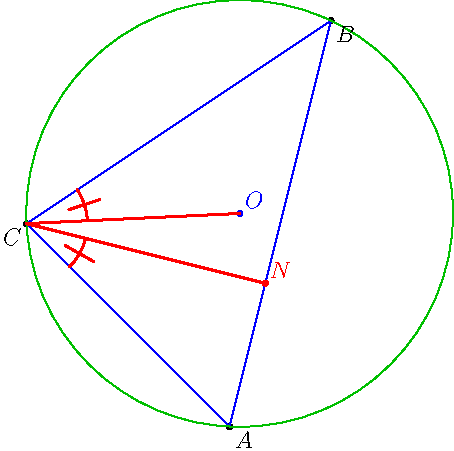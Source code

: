 import geometry;
import math;
size(8cm,0);
settings.tex = "pdflatex";

// === FUNCTION: Draw an arc with tick mark ===
void markEqualArc(pair center, real radius, real a1, real a2, pen p=deepgreen+1bp) {
//   if (a2 < a1) a2 += 360;
  draw(arc(center, radius, a1, a2), p);
  real amid = (a1 + a2) / 2;
  pair arcPoint = center + radius * dir(amid);
  real tickLength = 0.08;
  pair radialDir = (arcPoint - center) / abs(arcPoint - center);
  draw(arcPoint - tickLength * radialDir -- arcPoint + tickLength * radialDir, p);
}

// === MAIN CODE ===
// Define triangle vertices
pair A = (0,0);
pair B = (0.5,2);
pair C = (-1,1);

dot(A); label("$A$", A, SE);
dot(B); label("$B$", B, SE);
dot(C); label("$C$", C, SW);

draw(A--B--C--cycle, blue);


// === Find perpendicular bisectors ===
pair M1 = (A + B)/2;
pair M2 = (B + C)/2;
pair dir1 = rotate(90)*(B - A);
pair dir2 = rotate(90)*(C - B);

// === Find circumcenter ===
pair O = extension(M1, M1 + dir1, M2, M2 + dir2);
dot("$O$", O, NE, blue);

// === Draw circumcircle ===
real R = abs(O - A);
draw(circle(O, R), heavygreen);

// normal to A--B
pair v1 = (A - B)/abs(A - B);
pair v2 = rotate(90)*v1;
pair N = extension(A, B, C, C + v2);
dot("$N$", N, NE, red);
draw(C--N, red+1bp);

draw(C--O, red+1bp);

void markEqualArc(pair center, real radius, real a1, real a2, pen p=deepgreen+1bp) {
//   if (a2 < a1) a2 += 360;
  draw(arc(center, radius, a1, a2), p);
  real amid = (a1 + a2) / 2;
  pair arcPoint = center + radius * dir(amid);
  real tickLength = 0.08;
  pair radialDir = (arcPoint - center) / abs(arcPoint - center);
  draw(arcPoint - tickLength * radialDir -- arcPoint + tickLength * radialDir, p);
}
real arcRadius = 0.3;
markEqualArc(C, arcRadius, 180+degrees(C - N), 180+degrees(C - A), red+1bp);  // angle APM
markEqualArc(C, arcRadius, 180+degrees(C - O), 180+degrees(C - B), red+1bp);  // angle BQN

